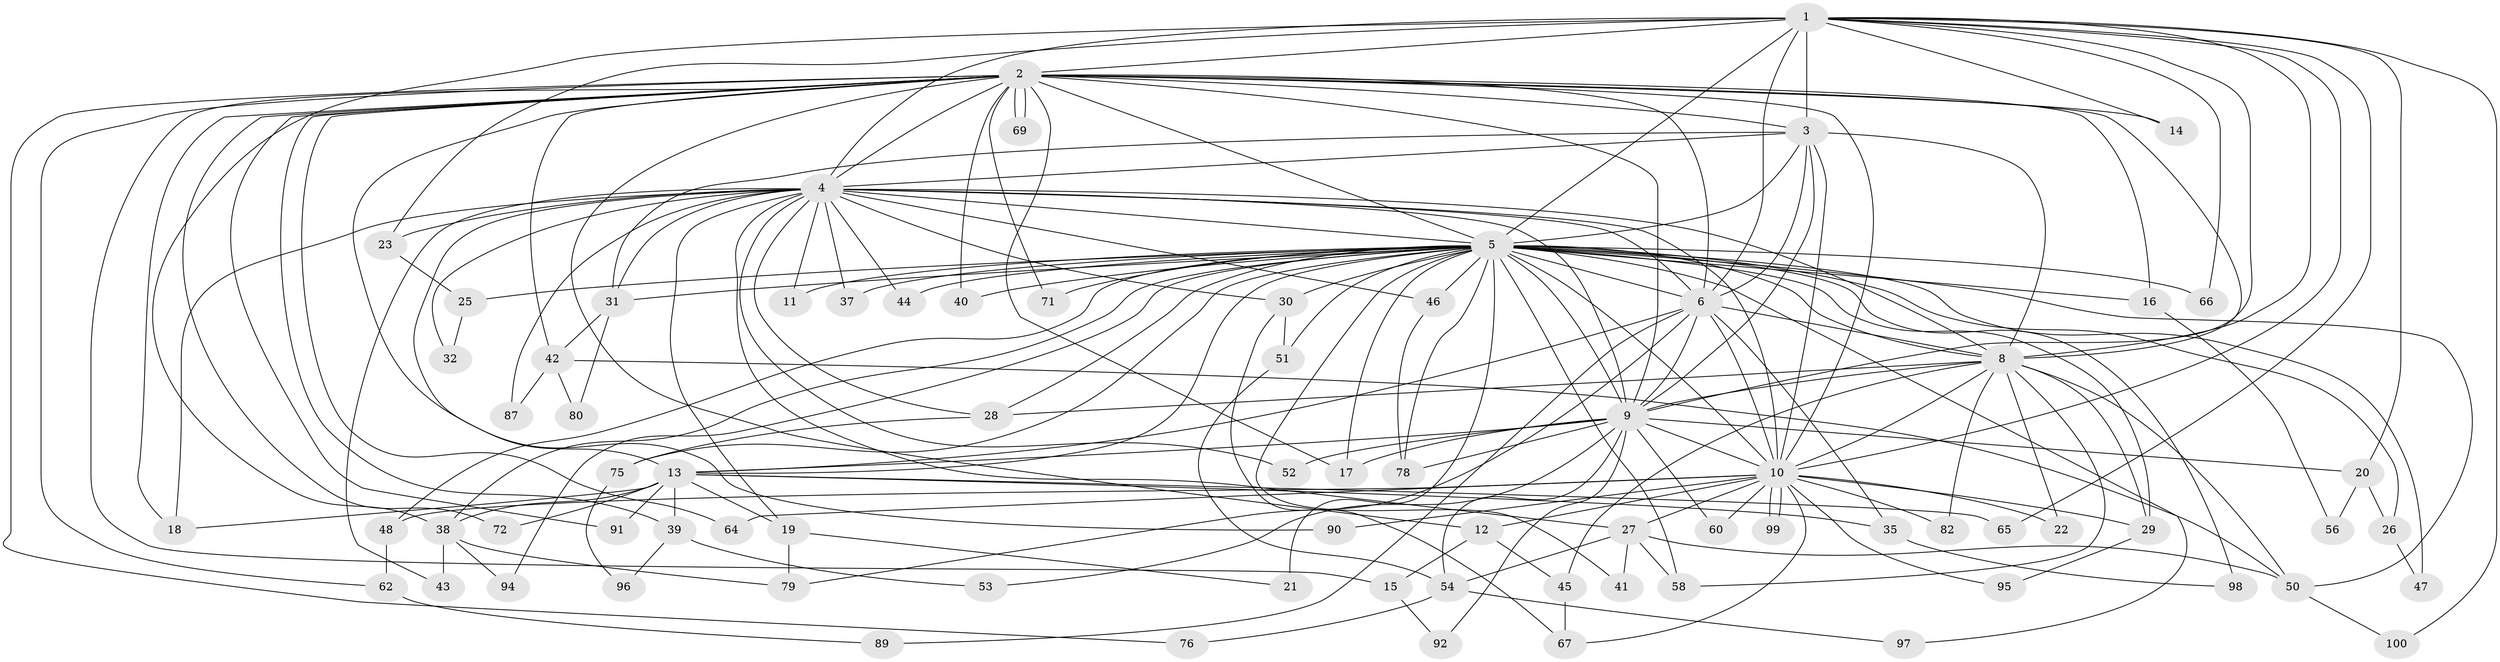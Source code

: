 // original degree distribution, {17: 0.02, 30: 0.01, 10: 0.01, 26: 0.01, 25: 0.01, 14: 0.01, 23: 0.02, 18: 0.01, 2: 0.52, 4: 0.07, 12: 0.01, 3: 0.25, 6: 0.03, 5: 0.02}
// Generated by graph-tools (version 1.1) at 2025/11/02/21/25 10:11:07]
// undirected, 77 vertices, 187 edges
graph export_dot {
graph [start="1"]
  node [color=gray90,style=filled];
  1 [super="+24"];
  2 [super="+33"];
  3;
  4 [super="+74"];
  5 [super="+7"];
  6 [super="+57"];
  8 [super="+70"];
  9 [super="+73"];
  10 [super="+55"];
  11;
  12;
  13 [super="+34"];
  14 [super="+77"];
  15;
  16;
  17;
  18 [super="+68"];
  19 [super="+36"];
  20;
  21;
  22;
  23;
  25;
  26;
  27 [super="+81"];
  28 [super="+49"];
  29 [super="+93"];
  30;
  31 [super="+61"];
  32;
  35;
  37;
  38 [super="+88"];
  39;
  40;
  41;
  42 [super="+85"];
  43;
  44;
  45;
  46;
  47;
  48;
  50 [super="+59"];
  51;
  52;
  53;
  54 [super="+63"];
  56;
  58;
  60;
  62;
  64;
  65;
  66;
  67 [super="+84"];
  69;
  71;
  72;
  75;
  76;
  78 [super="+83"];
  79 [super="+86"];
  80;
  82;
  87;
  89;
  90;
  91;
  92;
  94;
  95;
  96;
  97;
  98;
  99;
  100;
  1 -- 2 [weight=2];
  1 -- 3;
  1 -- 4;
  1 -- 5 [weight=2];
  1 -- 6;
  1 -- 8;
  1 -- 9;
  1 -- 10;
  1 -- 14;
  1 -- 20;
  1 -- 23;
  1 -- 38;
  1 -- 65;
  1 -- 66;
  1 -- 100;
  2 -- 3;
  2 -- 4;
  2 -- 5 [weight=2];
  2 -- 6;
  2 -- 8;
  2 -- 9 [weight=2];
  2 -- 10;
  2 -- 12;
  2 -- 14 [weight=2];
  2 -- 15;
  2 -- 16;
  2 -- 18;
  2 -- 39;
  2 -- 40;
  2 -- 42;
  2 -- 62;
  2 -- 64;
  2 -- 69;
  2 -- 69;
  2 -- 71;
  2 -- 72;
  2 -- 76;
  2 -- 90;
  2 -- 91;
  2 -- 17;
  3 -- 4;
  3 -- 5 [weight=2];
  3 -- 6;
  3 -- 8;
  3 -- 9;
  3 -- 10;
  3 -- 31;
  4 -- 5 [weight=2];
  4 -- 6;
  4 -- 8;
  4 -- 9;
  4 -- 10;
  4 -- 11;
  4 -- 13;
  4 -- 19;
  4 -- 23;
  4 -- 27;
  4 -- 28;
  4 -- 30;
  4 -- 31 [weight=2];
  4 -- 32;
  4 -- 37;
  4 -- 43;
  4 -- 44;
  4 -- 46;
  4 -- 52;
  4 -- 87;
  4 -- 18;
  5 -- 6 [weight=2];
  5 -- 8 [weight=2];
  5 -- 9 [weight=2];
  5 -- 10 [weight=2];
  5 -- 11;
  5 -- 13;
  5 -- 21 [weight=2];
  5 -- 25;
  5 -- 30;
  5 -- 37;
  5 -- 40;
  5 -- 44;
  5 -- 48;
  5 -- 58;
  5 -- 71;
  5 -- 75;
  5 -- 78;
  5 -- 98;
  5 -- 66;
  5 -- 16;
  5 -- 17;
  5 -- 26;
  5 -- 29;
  5 -- 94;
  5 -- 97;
  5 -- 41;
  5 -- 46;
  5 -- 47;
  5 -- 50;
  5 -- 51;
  5 -- 28;
  5 -- 38;
  5 -- 31;
  6 -- 8;
  6 -- 9;
  6 -- 10 [weight=2];
  6 -- 35;
  6 -- 89;
  6 -- 13;
  6 -- 79;
  8 -- 9;
  8 -- 10 [weight=2];
  8 -- 22;
  8 -- 28;
  8 -- 45;
  8 -- 50;
  8 -- 58;
  8 -- 82;
  8 -- 29;
  9 -- 10;
  9 -- 17;
  9 -- 20;
  9 -- 52;
  9 -- 53;
  9 -- 54;
  9 -- 60;
  9 -- 92;
  9 -- 78;
  9 -- 13;
  10 -- 12;
  10 -- 22;
  10 -- 27;
  10 -- 29;
  10 -- 48;
  10 -- 64;
  10 -- 82;
  10 -- 90;
  10 -- 95;
  10 -- 99;
  10 -- 99;
  10 -- 60;
  10 -- 67;
  12 -- 15;
  12 -- 45;
  13 -- 18;
  13 -- 19;
  13 -- 35;
  13 -- 38;
  13 -- 39;
  13 -- 65;
  13 -- 72;
  13 -- 91;
  15 -- 92;
  16 -- 56;
  19 -- 79;
  19 -- 21;
  20 -- 26;
  20 -- 56;
  23 -- 25;
  25 -- 32;
  26 -- 47;
  27 -- 41;
  27 -- 50;
  27 -- 58;
  27 -- 54;
  28 -- 75;
  29 -- 95;
  30 -- 51;
  30 -- 67;
  31 -- 42;
  31 -- 80;
  35 -- 98;
  38 -- 43;
  38 -- 79;
  38 -- 94;
  39 -- 53;
  39 -- 96;
  42 -- 80;
  42 -- 87;
  42 -- 50;
  45 -- 67;
  46 -- 78;
  48 -- 62;
  50 -- 100;
  51 -- 54;
  54 -- 76;
  54 -- 97;
  62 -- 89;
  75 -- 96;
}
